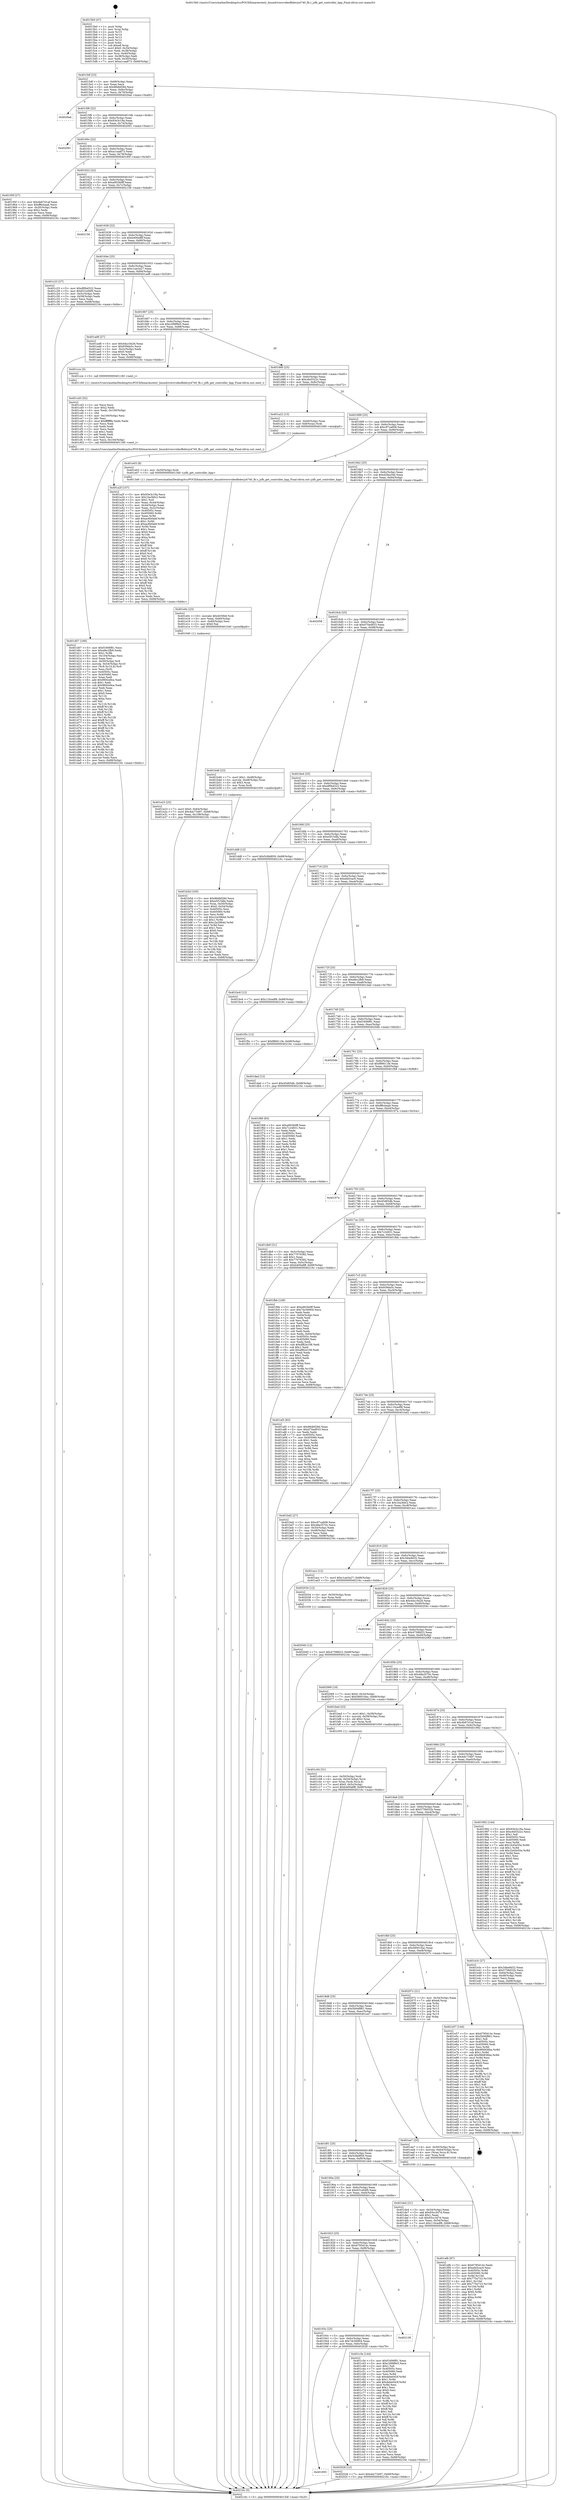 digraph "0x4015b0" {
  label = "0x4015b0 (/mnt/c/Users/mathe/Desktop/tcc/POCII/binaries/extr_linuxdriversvideofbdevjz4740_fb.c_jzfb_get_controller_bpp_Final-ollvm.out::main(0))"
  labelloc = "t"
  node[shape=record]

  Entry [label="",width=0.3,height=0.3,shape=circle,fillcolor=black,style=filled]
  "0x4015df" [label="{
     0x4015df [23]\l
     | [instrs]\l
     &nbsp;&nbsp;0x4015df \<+3\>: mov -0x68(%rbp),%eax\l
     &nbsp;&nbsp;0x4015e2 \<+2\>: mov %eax,%ecx\l
     &nbsp;&nbsp;0x4015e4 \<+6\>: sub $0x86dbf28d,%ecx\l
     &nbsp;&nbsp;0x4015ea \<+3\>: mov %eax,-0x6c(%rbp)\l
     &nbsp;&nbsp;0x4015ed \<+3\>: mov %ecx,-0x70(%rbp)\l
     &nbsp;&nbsp;0x4015f0 \<+6\>: je 00000000004020ad \<main+0xafd\>\l
  }"]
  "0x4020ad" [label="{
     0x4020ad\l
  }", style=dashed]
  "0x4015f6" [label="{
     0x4015f6 [22]\l
     | [instrs]\l
     &nbsp;&nbsp;0x4015f6 \<+5\>: jmp 00000000004015fb \<main+0x4b\>\l
     &nbsp;&nbsp;0x4015fb \<+3\>: mov -0x6c(%rbp),%eax\l
     &nbsp;&nbsp;0x4015fe \<+5\>: sub $0x93e3c19a,%eax\l
     &nbsp;&nbsp;0x401603 \<+3\>: mov %eax,-0x74(%rbp)\l
     &nbsp;&nbsp;0x401606 \<+6\>: je 0000000000402091 \<main+0xae1\>\l
  }"]
  Exit [label="",width=0.3,height=0.3,shape=circle,fillcolor=black,style=filled,peripheries=2]
  "0x402091" [label="{
     0x402091\l
  }", style=dashed]
  "0x40160c" [label="{
     0x40160c [22]\l
     | [instrs]\l
     &nbsp;&nbsp;0x40160c \<+5\>: jmp 0000000000401611 \<main+0x61\>\l
     &nbsp;&nbsp;0x401611 \<+3\>: mov -0x6c(%rbp),%eax\l
     &nbsp;&nbsp;0x401614 \<+5\>: sub $0xa1caa873,%eax\l
     &nbsp;&nbsp;0x401619 \<+3\>: mov %eax,-0x78(%rbp)\l
     &nbsp;&nbsp;0x40161c \<+6\>: je 000000000040195f \<main+0x3af\>\l
  }"]
  "0x402040" [label="{
     0x402040 [12]\l
     | [instrs]\l
     &nbsp;&nbsp;0x402040 \<+7\>: movl $0x4739fd23,-0x68(%rbp)\l
     &nbsp;&nbsp;0x402047 \<+5\>: jmp 000000000040216c \<main+0xbbc\>\l
  }"]
  "0x40195f" [label="{
     0x40195f [27]\l
     | [instrs]\l
     &nbsp;&nbsp;0x40195f \<+5\>: mov $0x4b87d1af,%eax\l
     &nbsp;&nbsp;0x401964 \<+5\>: mov $0xff6cbaab,%ecx\l
     &nbsp;&nbsp;0x401969 \<+3\>: mov -0x30(%rbp),%edx\l
     &nbsp;&nbsp;0x40196c \<+3\>: cmp $0x2,%edx\l
     &nbsp;&nbsp;0x40196f \<+3\>: cmovne %ecx,%eax\l
     &nbsp;&nbsp;0x401972 \<+3\>: mov %eax,-0x68(%rbp)\l
     &nbsp;&nbsp;0x401975 \<+5\>: jmp 000000000040216c \<main+0xbbc\>\l
  }"]
  "0x401622" [label="{
     0x401622 [22]\l
     | [instrs]\l
     &nbsp;&nbsp;0x401622 \<+5\>: jmp 0000000000401627 \<main+0x77\>\l
     &nbsp;&nbsp;0x401627 \<+3\>: mov -0x6c(%rbp),%eax\l
     &nbsp;&nbsp;0x40162a \<+5\>: sub $0xa903b0ff,%eax\l
     &nbsp;&nbsp;0x40162f \<+3\>: mov %eax,-0x7c(%rbp)\l
     &nbsp;&nbsp;0x401632 \<+6\>: je 0000000000402158 \<main+0xba8\>\l
  }"]
  "0x40216c" [label="{
     0x40216c [5]\l
     | [instrs]\l
     &nbsp;&nbsp;0x40216c \<+5\>: jmp 00000000004015df \<main+0x2f\>\l
  }"]
  "0x4015b0" [label="{
     0x4015b0 [47]\l
     | [instrs]\l
     &nbsp;&nbsp;0x4015b0 \<+1\>: push %rbp\l
     &nbsp;&nbsp;0x4015b1 \<+3\>: mov %rsp,%rbp\l
     &nbsp;&nbsp;0x4015b4 \<+2\>: push %r15\l
     &nbsp;&nbsp;0x4015b6 \<+2\>: push %r14\l
     &nbsp;&nbsp;0x4015b8 \<+2\>: push %r13\l
     &nbsp;&nbsp;0x4015ba \<+2\>: push %r12\l
     &nbsp;&nbsp;0x4015bc \<+1\>: push %rbx\l
     &nbsp;&nbsp;0x4015bd \<+7\>: sub $0xe8,%rsp\l
     &nbsp;&nbsp;0x4015c4 \<+7\>: movl $0x0,-0x34(%rbp)\l
     &nbsp;&nbsp;0x4015cb \<+3\>: mov %edi,-0x38(%rbp)\l
     &nbsp;&nbsp;0x4015ce \<+4\>: mov %rsi,-0x40(%rbp)\l
     &nbsp;&nbsp;0x4015d2 \<+3\>: mov -0x38(%rbp),%edi\l
     &nbsp;&nbsp;0x4015d5 \<+3\>: mov %edi,-0x30(%rbp)\l
     &nbsp;&nbsp;0x4015d8 \<+7\>: movl $0xa1caa873,-0x68(%rbp)\l
  }"]
  "0x401955" [label="{
     0x401955\l
  }", style=dashed]
  "0x402158" [label="{
     0x402158\l
  }", style=dashed]
  "0x401638" [label="{
     0x401638 [22]\l
     | [instrs]\l
     &nbsp;&nbsp;0x401638 \<+5\>: jmp 000000000040163d \<main+0x8d\>\l
     &nbsp;&nbsp;0x40163d \<+3\>: mov -0x6c(%rbp),%eax\l
     &nbsp;&nbsp;0x401640 \<+5\>: sub $0xb400a8ff,%eax\l
     &nbsp;&nbsp;0x401645 \<+3\>: mov %eax,-0x80(%rbp)\l
     &nbsp;&nbsp;0x401648 \<+6\>: je 0000000000401c23 \<main+0x673\>\l
  }"]
  "0x402028" [label="{
     0x402028 [12]\l
     | [instrs]\l
     &nbsp;&nbsp;0x402028 \<+7\>: movl $0x4dc73497,-0x68(%rbp)\l
     &nbsp;&nbsp;0x40202f \<+5\>: jmp 000000000040216c \<main+0xbbc\>\l
  }"]
  "0x401c23" [label="{
     0x401c23 [27]\l
     | [instrs]\l
     &nbsp;&nbsp;0x401c23 \<+5\>: mov $0xdf0bd322,%eax\l
     &nbsp;&nbsp;0x401c28 \<+5\>: mov $0x631e94f0,%ecx\l
     &nbsp;&nbsp;0x401c2d \<+3\>: mov -0x5c(%rbp),%edx\l
     &nbsp;&nbsp;0x401c30 \<+3\>: cmp -0x58(%rbp),%edx\l
     &nbsp;&nbsp;0x401c33 \<+3\>: cmovl %ecx,%eax\l
     &nbsp;&nbsp;0x401c36 \<+3\>: mov %eax,-0x68(%rbp)\l
     &nbsp;&nbsp;0x401c39 \<+5\>: jmp 000000000040216c \<main+0xbbc\>\l
  }"]
  "0x40164e" [label="{
     0x40164e [25]\l
     | [instrs]\l
     &nbsp;&nbsp;0x40164e \<+5\>: jmp 0000000000401653 \<main+0xa3\>\l
     &nbsp;&nbsp;0x401653 \<+3\>: mov -0x6c(%rbp),%eax\l
     &nbsp;&nbsp;0x401656 \<+5\>: sub $0xc1ae3a27,%eax\l
     &nbsp;&nbsp;0x40165b \<+6\>: mov %eax,-0x84(%rbp)\l
     &nbsp;&nbsp;0x401661 \<+6\>: je 0000000000401ad8 \<main+0x528\>\l
  }"]
  "0x40193c" [label="{
     0x40193c [25]\l
     | [instrs]\l
     &nbsp;&nbsp;0x40193c \<+5\>: jmp 0000000000401941 \<main+0x391\>\l
     &nbsp;&nbsp;0x401941 \<+3\>: mov -0x6c(%rbp),%eax\l
     &nbsp;&nbsp;0x401944 \<+5\>: sub $0x7dc56904,%eax\l
     &nbsp;&nbsp;0x401949 \<+6\>: mov %eax,-0xfc(%rbp)\l
     &nbsp;&nbsp;0x40194f \<+6\>: je 0000000000402028 \<main+0xa78\>\l
  }"]
  "0x401ad8" [label="{
     0x401ad8 [27]\l
     | [instrs]\l
     &nbsp;&nbsp;0x401ad8 \<+5\>: mov $0x44a10e26,%eax\l
     &nbsp;&nbsp;0x401add \<+5\>: mov $0x939da5c,%ecx\l
     &nbsp;&nbsp;0x401ae2 \<+3\>: mov -0x2c(%rbp),%edx\l
     &nbsp;&nbsp;0x401ae5 \<+3\>: cmp $0x0,%edx\l
     &nbsp;&nbsp;0x401ae8 \<+3\>: cmove %ecx,%eax\l
     &nbsp;&nbsp;0x401aeb \<+3\>: mov %eax,-0x68(%rbp)\l
     &nbsp;&nbsp;0x401aee \<+5\>: jmp 000000000040216c \<main+0xbbc\>\l
  }"]
  "0x401667" [label="{
     0x401667 [25]\l
     | [instrs]\l
     &nbsp;&nbsp;0x401667 \<+5\>: jmp 000000000040166c \<main+0xbc\>\l
     &nbsp;&nbsp;0x40166c \<+3\>: mov -0x6c(%rbp),%eax\l
     &nbsp;&nbsp;0x40166f \<+5\>: sub $0xc289f9e5,%eax\l
     &nbsp;&nbsp;0x401674 \<+6\>: mov %eax,-0x88(%rbp)\l
     &nbsp;&nbsp;0x40167a \<+6\>: je 0000000000401cce \<main+0x71e\>\l
  }"]
  "0x402138" [label="{
     0x402138\l
  }", style=dashed]
  "0x401cce" [label="{
     0x401cce [5]\l
     | [instrs]\l
     &nbsp;&nbsp;0x401cce \<+5\>: call 0000000000401160 \<next_i\>\l
     | [calls]\l
     &nbsp;&nbsp;0x401160 \{1\} (/mnt/c/Users/mathe/Desktop/tcc/POCII/binaries/extr_linuxdriversvideofbdevjz4740_fb.c_jzfb_get_controller_bpp_Final-ollvm.out::next_i)\l
  }"]
  "0x401680" [label="{
     0x401680 [25]\l
     | [instrs]\l
     &nbsp;&nbsp;0x401680 \<+5\>: jmp 0000000000401685 \<main+0xd5\>\l
     &nbsp;&nbsp;0x401685 \<+3\>: mov -0x6c(%rbp),%eax\l
     &nbsp;&nbsp;0x401688 \<+5\>: sub $0xc6e5522c,%eax\l
     &nbsp;&nbsp;0x40168d \<+6\>: mov %eax,-0x8c(%rbp)\l
     &nbsp;&nbsp;0x401693 \<+6\>: je 0000000000401a22 \<main+0x472\>\l
  }"]
  "0x401efb" [label="{
     0x401efb [97]\l
     | [instrs]\l
     &nbsp;&nbsp;0x401efb \<+5\>: mov $0x6795d14c,%edx\l
     &nbsp;&nbsp;0x401f00 \<+5\>: mov $0xefd3cac0,%esi\l
     &nbsp;&nbsp;0x401f05 \<+8\>: mov 0x40505c,%r8d\l
     &nbsp;&nbsp;0x401f0d \<+8\>: mov 0x405060,%r9d\l
     &nbsp;&nbsp;0x401f15 \<+3\>: mov %r8d,%r10d\l
     &nbsp;&nbsp;0x401f18 \<+7\>: sub $0x775a723,%r10d\l
     &nbsp;&nbsp;0x401f1f \<+4\>: sub $0x1,%r10d\l
     &nbsp;&nbsp;0x401f23 \<+7\>: add $0x775a723,%r10d\l
     &nbsp;&nbsp;0x401f2a \<+4\>: imul %r10d,%r8d\l
     &nbsp;&nbsp;0x401f2e \<+4\>: and $0x1,%r8d\l
     &nbsp;&nbsp;0x401f32 \<+4\>: cmp $0x0,%r8d\l
     &nbsp;&nbsp;0x401f36 \<+4\>: sete %r11b\l
     &nbsp;&nbsp;0x401f3a \<+4\>: cmp $0xa,%r9d\l
     &nbsp;&nbsp;0x401f3e \<+3\>: setl %bl\l
     &nbsp;&nbsp;0x401f41 \<+3\>: mov %r11b,%r14b\l
     &nbsp;&nbsp;0x401f44 \<+3\>: and %bl,%r14b\l
     &nbsp;&nbsp;0x401f47 \<+3\>: xor %bl,%r11b\l
     &nbsp;&nbsp;0x401f4a \<+3\>: or %r11b,%r14b\l
     &nbsp;&nbsp;0x401f4d \<+4\>: test $0x1,%r14b\l
     &nbsp;&nbsp;0x401f51 \<+3\>: cmovne %esi,%edx\l
     &nbsp;&nbsp;0x401f54 \<+3\>: mov %edx,-0x68(%rbp)\l
     &nbsp;&nbsp;0x401f57 \<+5\>: jmp 000000000040216c \<main+0xbbc\>\l
  }"]
  "0x401a22" [label="{
     0x401a22 [13]\l
     | [instrs]\l
     &nbsp;&nbsp;0x401a22 \<+4\>: mov -0x40(%rbp),%rax\l
     &nbsp;&nbsp;0x401a26 \<+4\>: mov 0x8(%rax),%rdi\l
     &nbsp;&nbsp;0x401a2a \<+5\>: call 0000000000401060 \<atoi@plt\>\l
     | [calls]\l
     &nbsp;&nbsp;0x401060 \{1\} (unknown)\l
  }"]
  "0x401699" [label="{
     0x401699 [25]\l
     | [instrs]\l
     &nbsp;&nbsp;0x401699 \<+5\>: jmp 000000000040169e \<main+0xee\>\l
     &nbsp;&nbsp;0x40169e \<+3\>: mov -0x6c(%rbp),%eax\l
     &nbsp;&nbsp;0x4016a1 \<+5\>: sub $0xc97ca608,%eax\l
     &nbsp;&nbsp;0x4016a6 \<+6\>: mov %eax,-0x90(%rbp)\l
     &nbsp;&nbsp;0x4016ac \<+6\>: je 0000000000401e03 \<main+0x853\>\l
  }"]
  "0x401e23" [label="{
     0x401e23 [25]\l
     | [instrs]\l
     &nbsp;&nbsp;0x401e23 \<+7\>: movl $0x0,-0x64(%rbp)\l
     &nbsp;&nbsp;0x401e2a \<+7\>: movl $0x4dc73497,-0x68(%rbp)\l
     &nbsp;&nbsp;0x401e31 \<+6\>: mov %eax,-0x108(%rbp)\l
     &nbsp;&nbsp;0x401e37 \<+5\>: jmp 000000000040216c \<main+0xbbc\>\l
  }"]
  "0x401e03" [label="{
     0x401e03 [9]\l
     | [instrs]\l
     &nbsp;&nbsp;0x401e03 \<+4\>: mov -0x50(%rbp),%rdi\l
     &nbsp;&nbsp;0x401e07 \<+5\>: call 00000000004013d0 \<jzfb_get_controller_bpp\>\l
     | [calls]\l
     &nbsp;&nbsp;0x4013d0 \{1\} (/mnt/c/Users/mathe/Desktop/tcc/POCII/binaries/extr_linuxdriversvideofbdevjz4740_fb.c_jzfb_get_controller_bpp_Final-ollvm.out::jzfb_get_controller_bpp)\l
  }"]
  "0x4016b2" [label="{
     0x4016b2 [25]\l
     | [instrs]\l
     &nbsp;&nbsp;0x4016b2 \<+5\>: jmp 00000000004016b7 \<main+0x107\>\l
     &nbsp;&nbsp;0x4016b7 \<+3\>: mov -0x6c(%rbp),%eax\l
     &nbsp;&nbsp;0x4016ba \<+5\>: sub $0xd2fea34d,%eax\l
     &nbsp;&nbsp;0x4016bf \<+6\>: mov %eax,-0x94(%rbp)\l
     &nbsp;&nbsp;0x4016c5 \<+6\>: je 0000000000402058 \<main+0xaa8\>\l
  }"]
  "0x401e0c" [label="{
     0x401e0c [23]\l
     | [instrs]\l
     &nbsp;&nbsp;0x401e0c \<+10\>: movabs $0x4030b6,%rdi\l
     &nbsp;&nbsp;0x401e16 \<+3\>: mov %eax,-0x60(%rbp)\l
     &nbsp;&nbsp;0x401e19 \<+3\>: mov -0x60(%rbp),%esi\l
     &nbsp;&nbsp;0x401e1c \<+2\>: mov $0x0,%al\l
     &nbsp;&nbsp;0x401e1e \<+5\>: call 0000000000401040 \<printf@plt\>\l
     | [calls]\l
     &nbsp;&nbsp;0x401040 \{1\} (unknown)\l
  }"]
  "0x402058" [label="{
     0x402058\l
  }", style=dashed]
  "0x4016cb" [label="{
     0x4016cb [25]\l
     | [instrs]\l
     &nbsp;&nbsp;0x4016cb \<+5\>: jmp 00000000004016d0 \<main+0x120\>\l
     &nbsp;&nbsp;0x4016d0 \<+3\>: mov -0x6c(%rbp),%eax\l
     &nbsp;&nbsp;0x4016d3 \<+5\>: sub $0xd70ad933,%eax\l
     &nbsp;&nbsp;0x4016d8 \<+6\>: mov %eax,-0x98(%rbp)\l
     &nbsp;&nbsp;0x4016de \<+6\>: je 0000000000401b46 \<main+0x596\>\l
  }"]
  "0x401d07" [label="{
     0x401d07 [166]\l
     | [instrs]\l
     &nbsp;&nbsp;0x401d07 \<+5\>: mov $0xf1606f81,%ecx\l
     &nbsp;&nbsp;0x401d0c \<+5\>: mov $0xefec2fb9,%edx\l
     &nbsp;&nbsp;0x401d11 \<+3\>: mov $0x1,%r8b\l
     &nbsp;&nbsp;0x401d14 \<+6\>: mov -0x104(%rbp),%esi\l
     &nbsp;&nbsp;0x401d1a \<+3\>: imul %eax,%esi\l
     &nbsp;&nbsp;0x401d1d \<+4\>: mov -0x50(%rbp),%r9\l
     &nbsp;&nbsp;0x401d21 \<+4\>: movslq -0x54(%rbp),%r10\l
     &nbsp;&nbsp;0x401d25 \<+4\>: mov (%r9,%r10,8),%r9\l
     &nbsp;&nbsp;0x401d29 \<+3\>: mov %esi,(%r9)\l
     &nbsp;&nbsp;0x401d2c \<+7\>: mov 0x40505c,%eax\l
     &nbsp;&nbsp;0x401d33 \<+7\>: mov 0x405060,%esi\l
     &nbsp;&nbsp;0x401d3a \<+2\>: mov %eax,%edi\l
     &nbsp;&nbsp;0x401d3c \<+6\>: add $0x9692e9ce,%edi\l
     &nbsp;&nbsp;0x401d42 \<+3\>: sub $0x1,%edi\l
     &nbsp;&nbsp;0x401d45 \<+6\>: sub $0x9692e9ce,%edi\l
     &nbsp;&nbsp;0x401d4b \<+3\>: imul %edi,%eax\l
     &nbsp;&nbsp;0x401d4e \<+3\>: and $0x1,%eax\l
     &nbsp;&nbsp;0x401d51 \<+3\>: cmp $0x0,%eax\l
     &nbsp;&nbsp;0x401d54 \<+4\>: sete %r11b\l
     &nbsp;&nbsp;0x401d58 \<+3\>: cmp $0xa,%esi\l
     &nbsp;&nbsp;0x401d5b \<+3\>: setl %bl\l
     &nbsp;&nbsp;0x401d5e \<+3\>: mov %r11b,%r14b\l
     &nbsp;&nbsp;0x401d61 \<+4\>: xor $0xff,%r14b\l
     &nbsp;&nbsp;0x401d65 \<+3\>: mov %bl,%r15b\l
     &nbsp;&nbsp;0x401d68 \<+4\>: xor $0xff,%r15b\l
     &nbsp;&nbsp;0x401d6c \<+4\>: xor $0x1,%r8b\l
     &nbsp;&nbsp;0x401d70 \<+3\>: mov %r14b,%r12b\l
     &nbsp;&nbsp;0x401d73 \<+4\>: and $0xff,%r12b\l
     &nbsp;&nbsp;0x401d77 \<+3\>: and %r8b,%r11b\l
     &nbsp;&nbsp;0x401d7a \<+3\>: mov %r15b,%r13b\l
     &nbsp;&nbsp;0x401d7d \<+4\>: and $0xff,%r13b\l
     &nbsp;&nbsp;0x401d81 \<+3\>: and %r8b,%bl\l
     &nbsp;&nbsp;0x401d84 \<+3\>: or %r11b,%r12b\l
     &nbsp;&nbsp;0x401d87 \<+3\>: or %bl,%r13b\l
     &nbsp;&nbsp;0x401d8a \<+3\>: xor %r13b,%r12b\l
     &nbsp;&nbsp;0x401d8d \<+3\>: or %r15b,%r14b\l
     &nbsp;&nbsp;0x401d90 \<+4\>: xor $0xff,%r14b\l
     &nbsp;&nbsp;0x401d94 \<+4\>: or $0x1,%r8b\l
     &nbsp;&nbsp;0x401d98 \<+3\>: and %r8b,%r14b\l
     &nbsp;&nbsp;0x401d9b \<+3\>: or %r14b,%r12b\l
     &nbsp;&nbsp;0x401d9e \<+4\>: test $0x1,%r12b\l
     &nbsp;&nbsp;0x401da2 \<+3\>: cmovne %edx,%ecx\l
     &nbsp;&nbsp;0x401da5 \<+3\>: mov %ecx,-0x68(%rbp)\l
     &nbsp;&nbsp;0x401da8 \<+5\>: jmp 000000000040216c \<main+0xbbc\>\l
  }"]
  "0x401b46" [label="{
     0x401b46 [23]\l
     | [instrs]\l
     &nbsp;&nbsp;0x401b46 \<+7\>: movl $0x1,-0x48(%rbp)\l
     &nbsp;&nbsp;0x401b4d \<+4\>: movslq -0x48(%rbp),%rax\l
     &nbsp;&nbsp;0x401b51 \<+4\>: shl $0x3,%rax\l
     &nbsp;&nbsp;0x401b55 \<+3\>: mov %rax,%rdi\l
     &nbsp;&nbsp;0x401b58 \<+5\>: call 0000000000401050 \<malloc@plt\>\l
     | [calls]\l
     &nbsp;&nbsp;0x401050 \{1\} (unknown)\l
  }"]
  "0x4016e4" [label="{
     0x4016e4 [25]\l
     | [instrs]\l
     &nbsp;&nbsp;0x4016e4 \<+5\>: jmp 00000000004016e9 \<main+0x139\>\l
     &nbsp;&nbsp;0x4016e9 \<+3\>: mov -0x6c(%rbp),%eax\l
     &nbsp;&nbsp;0x4016ec \<+5\>: sub $0xdf0bd322,%eax\l
     &nbsp;&nbsp;0x4016f1 \<+6\>: mov %eax,-0x9c(%rbp)\l
     &nbsp;&nbsp;0x4016f7 \<+6\>: je 0000000000401dd8 \<main+0x828\>\l
  }"]
  "0x401cd3" [label="{
     0x401cd3 [52]\l
     | [instrs]\l
     &nbsp;&nbsp;0x401cd3 \<+2\>: xor %ecx,%ecx\l
     &nbsp;&nbsp;0x401cd5 \<+5\>: mov $0x2,%edx\l
     &nbsp;&nbsp;0x401cda \<+6\>: mov %edx,-0x100(%rbp)\l
     &nbsp;&nbsp;0x401ce0 \<+1\>: cltd\l
     &nbsp;&nbsp;0x401ce1 \<+6\>: mov -0x100(%rbp),%esi\l
     &nbsp;&nbsp;0x401ce7 \<+2\>: idiv %esi\l
     &nbsp;&nbsp;0x401ce9 \<+6\>: imul $0xfffffffe,%edx,%edx\l
     &nbsp;&nbsp;0x401cef \<+2\>: mov %ecx,%edi\l
     &nbsp;&nbsp;0x401cf1 \<+2\>: sub %edx,%edi\l
     &nbsp;&nbsp;0x401cf3 \<+2\>: mov %ecx,%edx\l
     &nbsp;&nbsp;0x401cf5 \<+3\>: sub $0x1,%edx\l
     &nbsp;&nbsp;0x401cf8 \<+2\>: add %edx,%edi\l
     &nbsp;&nbsp;0x401cfa \<+2\>: sub %edi,%ecx\l
     &nbsp;&nbsp;0x401cfc \<+6\>: mov %ecx,-0x104(%rbp)\l
     &nbsp;&nbsp;0x401d02 \<+5\>: call 0000000000401160 \<next_i\>\l
     | [calls]\l
     &nbsp;&nbsp;0x401160 \{1\} (/mnt/c/Users/mathe/Desktop/tcc/POCII/binaries/extr_linuxdriversvideofbdevjz4740_fb.c_jzfb_get_controller_bpp_Final-ollvm.out::next_i)\l
  }"]
  "0x401dd8" [label="{
     0x401dd8 [12]\l
     | [instrs]\l
     &nbsp;&nbsp;0x401dd8 \<+7\>: movl $0x5cfdd859,-0x68(%rbp)\l
     &nbsp;&nbsp;0x401ddf \<+5\>: jmp 000000000040216c \<main+0xbbc\>\l
  }"]
  "0x4016fd" [label="{
     0x4016fd [25]\l
     | [instrs]\l
     &nbsp;&nbsp;0x4016fd \<+5\>: jmp 0000000000401702 \<main+0x152\>\l
     &nbsp;&nbsp;0x401702 \<+3\>: mov -0x6c(%rbp),%eax\l
     &nbsp;&nbsp;0x401705 \<+5\>: sub $0xe5f15dfa,%eax\l
     &nbsp;&nbsp;0x40170a \<+6\>: mov %eax,-0xa0(%rbp)\l
     &nbsp;&nbsp;0x401710 \<+6\>: je 0000000000401bc6 \<main+0x616\>\l
  }"]
  "0x401923" [label="{
     0x401923 [25]\l
     | [instrs]\l
     &nbsp;&nbsp;0x401923 \<+5\>: jmp 0000000000401928 \<main+0x378\>\l
     &nbsp;&nbsp;0x401928 \<+3\>: mov -0x6c(%rbp),%eax\l
     &nbsp;&nbsp;0x40192b \<+5\>: sub $0x6795d14c,%eax\l
     &nbsp;&nbsp;0x401930 \<+6\>: mov %eax,-0xf8(%rbp)\l
     &nbsp;&nbsp;0x401936 \<+6\>: je 0000000000402138 \<main+0xb88\>\l
  }"]
  "0x401bc6" [label="{
     0x401bc6 [12]\l
     | [instrs]\l
     &nbsp;&nbsp;0x401bc6 \<+7\>: movl $0x110cedf8,-0x68(%rbp)\l
     &nbsp;&nbsp;0x401bcd \<+5\>: jmp 000000000040216c \<main+0xbbc\>\l
  }"]
  "0x401716" [label="{
     0x401716 [25]\l
     | [instrs]\l
     &nbsp;&nbsp;0x401716 \<+5\>: jmp 000000000040171b \<main+0x16b\>\l
     &nbsp;&nbsp;0x40171b \<+3\>: mov -0x6c(%rbp),%eax\l
     &nbsp;&nbsp;0x40171e \<+5\>: sub $0xefd3cac0,%eax\l
     &nbsp;&nbsp;0x401723 \<+6\>: mov %eax,-0xa4(%rbp)\l
     &nbsp;&nbsp;0x401729 \<+6\>: je 0000000000401f5c \<main+0x9ac\>\l
  }"]
  "0x401c3e" [label="{
     0x401c3e [144]\l
     | [instrs]\l
     &nbsp;&nbsp;0x401c3e \<+5\>: mov $0xf1606f81,%eax\l
     &nbsp;&nbsp;0x401c43 \<+5\>: mov $0xc289f9e5,%ecx\l
     &nbsp;&nbsp;0x401c48 \<+2\>: mov $0x1,%dl\l
     &nbsp;&nbsp;0x401c4a \<+7\>: mov 0x40505c,%esi\l
     &nbsp;&nbsp;0x401c51 \<+7\>: mov 0x405060,%edi\l
     &nbsp;&nbsp;0x401c58 \<+3\>: mov %esi,%r8d\l
     &nbsp;&nbsp;0x401c5b \<+7\>: sub $0xdebe043f,%r8d\l
     &nbsp;&nbsp;0x401c62 \<+4\>: sub $0x1,%r8d\l
     &nbsp;&nbsp;0x401c66 \<+7\>: add $0xdebe043f,%r8d\l
     &nbsp;&nbsp;0x401c6d \<+4\>: imul %r8d,%esi\l
     &nbsp;&nbsp;0x401c71 \<+3\>: and $0x1,%esi\l
     &nbsp;&nbsp;0x401c74 \<+3\>: cmp $0x0,%esi\l
     &nbsp;&nbsp;0x401c77 \<+4\>: sete %r9b\l
     &nbsp;&nbsp;0x401c7b \<+3\>: cmp $0xa,%edi\l
     &nbsp;&nbsp;0x401c7e \<+4\>: setl %r10b\l
     &nbsp;&nbsp;0x401c82 \<+3\>: mov %r9b,%r11b\l
     &nbsp;&nbsp;0x401c85 \<+4\>: xor $0xff,%r11b\l
     &nbsp;&nbsp;0x401c89 \<+3\>: mov %r10b,%bl\l
     &nbsp;&nbsp;0x401c8c \<+3\>: xor $0xff,%bl\l
     &nbsp;&nbsp;0x401c8f \<+3\>: xor $0x1,%dl\l
     &nbsp;&nbsp;0x401c92 \<+3\>: mov %r11b,%r14b\l
     &nbsp;&nbsp;0x401c95 \<+4\>: and $0xff,%r14b\l
     &nbsp;&nbsp;0x401c99 \<+3\>: and %dl,%r9b\l
     &nbsp;&nbsp;0x401c9c \<+3\>: mov %bl,%r15b\l
     &nbsp;&nbsp;0x401c9f \<+4\>: and $0xff,%r15b\l
     &nbsp;&nbsp;0x401ca3 \<+3\>: and %dl,%r10b\l
     &nbsp;&nbsp;0x401ca6 \<+3\>: or %r9b,%r14b\l
     &nbsp;&nbsp;0x401ca9 \<+3\>: or %r10b,%r15b\l
     &nbsp;&nbsp;0x401cac \<+3\>: xor %r15b,%r14b\l
     &nbsp;&nbsp;0x401caf \<+3\>: or %bl,%r11b\l
     &nbsp;&nbsp;0x401cb2 \<+4\>: xor $0xff,%r11b\l
     &nbsp;&nbsp;0x401cb6 \<+3\>: or $0x1,%dl\l
     &nbsp;&nbsp;0x401cb9 \<+3\>: and %dl,%r11b\l
     &nbsp;&nbsp;0x401cbc \<+3\>: or %r11b,%r14b\l
     &nbsp;&nbsp;0x401cbf \<+4\>: test $0x1,%r14b\l
     &nbsp;&nbsp;0x401cc3 \<+3\>: cmovne %ecx,%eax\l
     &nbsp;&nbsp;0x401cc6 \<+3\>: mov %eax,-0x68(%rbp)\l
     &nbsp;&nbsp;0x401cc9 \<+5\>: jmp 000000000040216c \<main+0xbbc\>\l
  }"]
  "0x401f5c" [label="{
     0x401f5c [12]\l
     | [instrs]\l
     &nbsp;&nbsp;0x401f5c \<+7\>: movl $0xf86611fe,-0x68(%rbp)\l
     &nbsp;&nbsp;0x401f63 \<+5\>: jmp 000000000040216c \<main+0xbbc\>\l
  }"]
  "0x40172f" [label="{
     0x40172f [25]\l
     | [instrs]\l
     &nbsp;&nbsp;0x40172f \<+5\>: jmp 0000000000401734 \<main+0x184\>\l
     &nbsp;&nbsp;0x401734 \<+3\>: mov -0x6c(%rbp),%eax\l
     &nbsp;&nbsp;0x401737 \<+5\>: sub $0xefec2fb9,%eax\l
     &nbsp;&nbsp;0x40173c \<+6\>: mov %eax,-0xa8(%rbp)\l
     &nbsp;&nbsp;0x401742 \<+6\>: je 0000000000401dad \<main+0x7fd\>\l
  }"]
  "0x40190a" [label="{
     0x40190a [25]\l
     | [instrs]\l
     &nbsp;&nbsp;0x40190a \<+5\>: jmp 000000000040190f \<main+0x35f\>\l
     &nbsp;&nbsp;0x40190f \<+3\>: mov -0x6c(%rbp),%eax\l
     &nbsp;&nbsp;0x401912 \<+5\>: sub $0x631e94f0,%eax\l
     &nbsp;&nbsp;0x401917 \<+6\>: mov %eax,-0xf4(%rbp)\l
     &nbsp;&nbsp;0x40191d \<+6\>: je 0000000000401c3e \<main+0x68e\>\l
  }"]
  "0x401dad" [label="{
     0x401dad [12]\l
     | [instrs]\l
     &nbsp;&nbsp;0x401dad \<+7\>: movl $0x45d65db,-0x68(%rbp)\l
     &nbsp;&nbsp;0x401db4 \<+5\>: jmp 000000000040216c \<main+0xbbc\>\l
  }"]
  "0x401748" [label="{
     0x401748 [25]\l
     | [instrs]\l
     &nbsp;&nbsp;0x401748 \<+5\>: jmp 000000000040174d \<main+0x19d\>\l
     &nbsp;&nbsp;0x40174d \<+3\>: mov -0x6c(%rbp),%eax\l
     &nbsp;&nbsp;0x401750 \<+5\>: sub $0xf1606f81,%eax\l
     &nbsp;&nbsp;0x401755 \<+6\>: mov %eax,-0xac(%rbp)\l
     &nbsp;&nbsp;0x40175b \<+6\>: je 00000000004020db \<main+0xb2b\>\l
  }"]
  "0x401de4" [label="{
     0x401de4 [31]\l
     | [instrs]\l
     &nbsp;&nbsp;0x401de4 \<+3\>: mov -0x54(%rbp),%eax\l
     &nbsp;&nbsp;0x401de7 \<+5\>: add $0x93cc3d7d,%eax\l
     &nbsp;&nbsp;0x401dec \<+3\>: add $0x1,%eax\l
     &nbsp;&nbsp;0x401def \<+5\>: sub $0x93cc3d7d,%eax\l
     &nbsp;&nbsp;0x401df4 \<+3\>: mov %eax,-0x54(%rbp)\l
     &nbsp;&nbsp;0x401df7 \<+7\>: movl $0x110cedf8,-0x68(%rbp)\l
     &nbsp;&nbsp;0x401dfe \<+5\>: jmp 000000000040216c \<main+0xbbc\>\l
  }"]
  "0x4020db" [label="{
     0x4020db\l
  }", style=dashed]
  "0x401761" [label="{
     0x401761 [25]\l
     | [instrs]\l
     &nbsp;&nbsp;0x401761 \<+5\>: jmp 0000000000401766 \<main+0x1b6\>\l
     &nbsp;&nbsp;0x401766 \<+3\>: mov -0x6c(%rbp),%eax\l
     &nbsp;&nbsp;0x401769 \<+5\>: sub $0xf86611fe,%eax\l
     &nbsp;&nbsp;0x40176e \<+6\>: mov %eax,-0xb0(%rbp)\l
     &nbsp;&nbsp;0x401774 \<+6\>: je 0000000000401f68 \<main+0x9b8\>\l
  }"]
  "0x4018f1" [label="{
     0x4018f1 [25]\l
     | [instrs]\l
     &nbsp;&nbsp;0x4018f1 \<+5\>: jmp 00000000004018f6 \<main+0x346\>\l
     &nbsp;&nbsp;0x4018f6 \<+3\>: mov -0x6c(%rbp),%eax\l
     &nbsp;&nbsp;0x4018f9 \<+5\>: sub $0x5cfdd859,%eax\l
     &nbsp;&nbsp;0x4018fe \<+6\>: mov %eax,-0xf0(%rbp)\l
     &nbsp;&nbsp;0x401904 \<+6\>: je 0000000000401de4 \<main+0x834\>\l
  }"]
  "0x401f68" [label="{
     0x401f68 [83]\l
     | [instrs]\l
     &nbsp;&nbsp;0x401f68 \<+5\>: mov $0xa903b0ff,%eax\l
     &nbsp;&nbsp;0x401f6d \<+5\>: mov $0x7c24931,%ecx\l
     &nbsp;&nbsp;0x401f72 \<+2\>: xor %edx,%edx\l
     &nbsp;&nbsp;0x401f74 \<+7\>: mov 0x40505c,%esi\l
     &nbsp;&nbsp;0x401f7b \<+7\>: mov 0x405060,%edi\l
     &nbsp;&nbsp;0x401f82 \<+3\>: sub $0x1,%edx\l
     &nbsp;&nbsp;0x401f85 \<+3\>: mov %esi,%r8d\l
     &nbsp;&nbsp;0x401f88 \<+3\>: add %edx,%r8d\l
     &nbsp;&nbsp;0x401f8b \<+4\>: imul %r8d,%esi\l
     &nbsp;&nbsp;0x401f8f \<+3\>: and $0x1,%esi\l
     &nbsp;&nbsp;0x401f92 \<+3\>: cmp $0x0,%esi\l
     &nbsp;&nbsp;0x401f95 \<+4\>: sete %r9b\l
     &nbsp;&nbsp;0x401f99 \<+3\>: cmp $0xa,%edi\l
     &nbsp;&nbsp;0x401f9c \<+4\>: setl %r10b\l
     &nbsp;&nbsp;0x401fa0 \<+3\>: mov %r9b,%r11b\l
     &nbsp;&nbsp;0x401fa3 \<+3\>: and %r10b,%r11b\l
     &nbsp;&nbsp;0x401fa6 \<+3\>: xor %r10b,%r9b\l
     &nbsp;&nbsp;0x401fa9 \<+3\>: or %r9b,%r11b\l
     &nbsp;&nbsp;0x401fac \<+4\>: test $0x1,%r11b\l
     &nbsp;&nbsp;0x401fb0 \<+3\>: cmovne %ecx,%eax\l
     &nbsp;&nbsp;0x401fb3 \<+3\>: mov %eax,-0x68(%rbp)\l
     &nbsp;&nbsp;0x401fb6 \<+5\>: jmp 000000000040216c \<main+0xbbc\>\l
  }"]
  "0x40177a" [label="{
     0x40177a [25]\l
     | [instrs]\l
     &nbsp;&nbsp;0x40177a \<+5\>: jmp 000000000040177f \<main+0x1cf\>\l
     &nbsp;&nbsp;0x40177f \<+3\>: mov -0x6c(%rbp),%eax\l
     &nbsp;&nbsp;0x401782 \<+5\>: sub $0xff6cbaab,%eax\l
     &nbsp;&nbsp;0x401787 \<+6\>: mov %eax,-0xb4(%rbp)\l
     &nbsp;&nbsp;0x40178d \<+6\>: je 000000000040197a \<main+0x3ca\>\l
  }"]
  "0x401ee7" [label="{
     0x401ee7 [20]\l
     | [instrs]\l
     &nbsp;&nbsp;0x401ee7 \<+4\>: mov -0x50(%rbp),%rax\l
     &nbsp;&nbsp;0x401eeb \<+4\>: movslq -0x64(%rbp),%rcx\l
     &nbsp;&nbsp;0x401eef \<+4\>: mov (%rax,%rcx,8),%rax\l
     &nbsp;&nbsp;0x401ef3 \<+3\>: mov %rax,%rdi\l
     &nbsp;&nbsp;0x401ef6 \<+5\>: call 0000000000401030 \<free@plt\>\l
     | [calls]\l
     &nbsp;&nbsp;0x401030 \{1\} (unknown)\l
  }"]
  "0x40197a" [label="{
     0x40197a\l
  }", style=dashed]
  "0x401793" [label="{
     0x401793 [25]\l
     | [instrs]\l
     &nbsp;&nbsp;0x401793 \<+5\>: jmp 0000000000401798 \<main+0x1e8\>\l
     &nbsp;&nbsp;0x401798 \<+3\>: mov -0x6c(%rbp),%eax\l
     &nbsp;&nbsp;0x40179b \<+5\>: sub $0x45d65db,%eax\l
     &nbsp;&nbsp;0x4017a0 \<+6\>: mov %eax,-0xb8(%rbp)\l
     &nbsp;&nbsp;0x4017a6 \<+6\>: je 0000000000401db9 \<main+0x809\>\l
  }"]
  "0x4018d8" [label="{
     0x4018d8 [25]\l
     | [instrs]\l
     &nbsp;&nbsp;0x4018d8 \<+5\>: jmp 00000000004018dd \<main+0x32d\>\l
     &nbsp;&nbsp;0x4018dd \<+3\>: mov -0x6c(%rbp),%eax\l
     &nbsp;&nbsp;0x4018e0 \<+5\>: sub $0x5b94f861,%eax\l
     &nbsp;&nbsp;0x4018e5 \<+6\>: mov %eax,-0xec(%rbp)\l
     &nbsp;&nbsp;0x4018eb \<+6\>: je 0000000000401ee7 \<main+0x937\>\l
  }"]
  "0x401db9" [label="{
     0x401db9 [31]\l
     | [instrs]\l
     &nbsp;&nbsp;0x401db9 \<+3\>: mov -0x5c(%rbp),%eax\l
     &nbsp;&nbsp;0x401dbc \<+5\>: sub $0x77076382,%eax\l
     &nbsp;&nbsp;0x401dc1 \<+3\>: add $0x1,%eax\l
     &nbsp;&nbsp;0x401dc4 \<+5\>: add $0x77076382,%eax\l
     &nbsp;&nbsp;0x401dc9 \<+3\>: mov %eax,-0x5c(%rbp)\l
     &nbsp;&nbsp;0x401dcc \<+7\>: movl $0xb400a8ff,-0x68(%rbp)\l
     &nbsp;&nbsp;0x401dd3 \<+5\>: jmp 000000000040216c \<main+0xbbc\>\l
  }"]
  "0x4017ac" [label="{
     0x4017ac [25]\l
     | [instrs]\l
     &nbsp;&nbsp;0x4017ac \<+5\>: jmp 00000000004017b1 \<main+0x201\>\l
     &nbsp;&nbsp;0x4017b1 \<+3\>: mov -0x6c(%rbp),%eax\l
     &nbsp;&nbsp;0x4017b4 \<+5\>: sub $0x7c24931,%eax\l
     &nbsp;&nbsp;0x4017b9 \<+6\>: mov %eax,-0xbc(%rbp)\l
     &nbsp;&nbsp;0x4017bf \<+6\>: je 0000000000401fbb \<main+0xa0b\>\l
  }"]
  "0x40207c" [label="{
     0x40207c [21]\l
     | [instrs]\l
     &nbsp;&nbsp;0x40207c \<+3\>: mov -0x34(%rbp),%eax\l
     &nbsp;&nbsp;0x40207f \<+7\>: add $0xe8,%rsp\l
     &nbsp;&nbsp;0x402086 \<+1\>: pop %rbx\l
     &nbsp;&nbsp;0x402087 \<+2\>: pop %r12\l
     &nbsp;&nbsp;0x402089 \<+2\>: pop %r13\l
     &nbsp;&nbsp;0x40208b \<+2\>: pop %r14\l
     &nbsp;&nbsp;0x40208d \<+2\>: pop %r15\l
     &nbsp;&nbsp;0x40208f \<+1\>: pop %rbp\l
     &nbsp;&nbsp;0x402090 \<+1\>: ret\l
  }"]
  "0x401fbb" [label="{
     0x401fbb [109]\l
     | [instrs]\l
     &nbsp;&nbsp;0x401fbb \<+5\>: mov $0xa903b0ff,%eax\l
     &nbsp;&nbsp;0x401fc0 \<+5\>: mov $0x7dc56904,%ecx\l
     &nbsp;&nbsp;0x401fc5 \<+2\>: xor %edx,%edx\l
     &nbsp;&nbsp;0x401fc7 \<+3\>: mov -0x64(%rbp),%esi\l
     &nbsp;&nbsp;0x401fca \<+2\>: mov %edx,%edi\l
     &nbsp;&nbsp;0x401fcc \<+2\>: sub %esi,%edi\l
     &nbsp;&nbsp;0x401fce \<+2\>: mov %edx,%esi\l
     &nbsp;&nbsp;0x401fd0 \<+3\>: sub $0x1,%esi\l
     &nbsp;&nbsp;0x401fd3 \<+2\>: add %esi,%edi\l
     &nbsp;&nbsp;0x401fd5 \<+2\>: sub %edi,%edx\l
     &nbsp;&nbsp;0x401fd7 \<+3\>: mov %edx,-0x64(%rbp)\l
     &nbsp;&nbsp;0x401fda \<+7\>: mov 0x40505c,%edx\l
     &nbsp;&nbsp;0x401fe1 \<+7\>: mov 0x405060,%esi\l
     &nbsp;&nbsp;0x401fe8 \<+2\>: mov %edx,%edi\l
     &nbsp;&nbsp;0x401fea \<+6\>: sub $0xdf82e108,%edi\l
     &nbsp;&nbsp;0x401ff0 \<+3\>: sub $0x1,%edi\l
     &nbsp;&nbsp;0x401ff3 \<+6\>: add $0xdf82e108,%edi\l
     &nbsp;&nbsp;0x401ff9 \<+3\>: imul %edi,%edx\l
     &nbsp;&nbsp;0x401ffc \<+3\>: and $0x1,%edx\l
     &nbsp;&nbsp;0x401fff \<+3\>: cmp $0x0,%edx\l
     &nbsp;&nbsp;0x402002 \<+4\>: sete %r8b\l
     &nbsp;&nbsp;0x402006 \<+3\>: cmp $0xa,%esi\l
     &nbsp;&nbsp;0x402009 \<+4\>: setl %r9b\l
     &nbsp;&nbsp;0x40200d \<+3\>: mov %r8b,%r10b\l
     &nbsp;&nbsp;0x402010 \<+3\>: and %r9b,%r10b\l
     &nbsp;&nbsp;0x402013 \<+3\>: xor %r9b,%r8b\l
     &nbsp;&nbsp;0x402016 \<+3\>: or %r8b,%r10b\l
     &nbsp;&nbsp;0x402019 \<+4\>: test $0x1,%r10b\l
     &nbsp;&nbsp;0x40201d \<+3\>: cmovne %ecx,%eax\l
     &nbsp;&nbsp;0x402020 \<+3\>: mov %eax,-0x68(%rbp)\l
     &nbsp;&nbsp;0x402023 \<+5\>: jmp 000000000040216c \<main+0xbbc\>\l
  }"]
  "0x4017c5" [label="{
     0x4017c5 [25]\l
     | [instrs]\l
     &nbsp;&nbsp;0x4017c5 \<+5\>: jmp 00000000004017ca \<main+0x21a\>\l
     &nbsp;&nbsp;0x4017ca \<+3\>: mov -0x6c(%rbp),%eax\l
     &nbsp;&nbsp;0x4017cd \<+5\>: sub $0x939da5c,%eax\l
     &nbsp;&nbsp;0x4017d2 \<+6\>: mov %eax,-0xc0(%rbp)\l
     &nbsp;&nbsp;0x4017d8 \<+6\>: je 0000000000401af3 \<main+0x543\>\l
  }"]
  "0x4018bf" [label="{
     0x4018bf [25]\l
     | [instrs]\l
     &nbsp;&nbsp;0x4018bf \<+5\>: jmp 00000000004018c4 \<main+0x314\>\l
     &nbsp;&nbsp;0x4018c4 \<+3\>: mov -0x6c(%rbp),%eax\l
     &nbsp;&nbsp;0x4018c7 \<+5\>: sub $0x580016ac,%eax\l
     &nbsp;&nbsp;0x4018cc \<+6\>: mov %eax,-0xe8(%rbp)\l
     &nbsp;&nbsp;0x4018d2 \<+6\>: je 000000000040207c \<main+0xacc\>\l
  }"]
  "0x401af3" [label="{
     0x401af3 [83]\l
     | [instrs]\l
     &nbsp;&nbsp;0x401af3 \<+5\>: mov $0x86dbf28d,%eax\l
     &nbsp;&nbsp;0x401af8 \<+5\>: mov $0xd70ad933,%ecx\l
     &nbsp;&nbsp;0x401afd \<+2\>: xor %edx,%edx\l
     &nbsp;&nbsp;0x401aff \<+7\>: mov 0x40505c,%esi\l
     &nbsp;&nbsp;0x401b06 \<+7\>: mov 0x405060,%edi\l
     &nbsp;&nbsp;0x401b0d \<+3\>: sub $0x1,%edx\l
     &nbsp;&nbsp;0x401b10 \<+3\>: mov %esi,%r8d\l
     &nbsp;&nbsp;0x401b13 \<+3\>: add %edx,%r8d\l
     &nbsp;&nbsp;0x401b16 \<+4\>: imul %r8d,%esi\l
     &nbsp;&nbsp;0x401b1a \<+3\>: and $0x1,%esi\l
     &nbsp;&nbsp;0x401b1d \<+3\>: cmp $0x0,%esi\l
     &nbsp;&nbsp;0x401b20 \<+4\>: sete %r9b\l
     &nbsp;&nbsp;0x401b24 \<+3\>: cmp $0xa,%edi\l
     &nbsp;&nbsp;0x401b27 \<+4\>: setl %r10b\l
     &nbsp;&nbsp;0x401b2b \<+3\>: mov %r9b,%r11b\l
     &nbsp;&nbsp;0x401b2e \<+3\>: and %r10b,%r11b\l
     &nbsp;&nbsp;0x401b31 \<+3\>: xor %r10b,%r9b\l
     &nbsp;&nbsp;0x401b34 \<+3\>: or %r9b,%r11b\l
     &nbsp;&nbsp;0x401b37 \<+4\>: test $0x1,%r11b\l
     &nbsp;&nbsp;0x401b3b \<+3\>: cmovne %ecx,%eax\l
     &nbsp;&nbsp;0x401b3e \<+3\>: mov %eax,-0x68(%rbp)\l
     &nbsp;&nbsp;0x401b41 \<+5\>: jmp 000000000040216c \<main+0xbbc\>\l
  }"]
  "0x4017de" [label="{
     0x4017de [25]\l
     | [instrs]\l
     &nbsp;&nbsp;0x4017de \<+5\>: jmp 00000000004017e3 \<main+0x233\>\l
     &nbsp;&nbsp;0x4017e3 \<+3\>: mov -0x6c(%rbp),%eax\l
     &nbsp;&nbsp;0x4017e6 \<+5\>: sub $0x110cedf8,%eax\l
     &nbsp;&nbsp;0x4017eb \<+6\>: mov %eax,-0xc4(%rbp)\l
     &nbsp;&nbsp;0x4017f1 \<+6\>: je 0000000000401bd2 \<main+0x622\>\l
  }"]
  "0x401e57" [label="{
     0x401e57 [144]\l
     | [instrs]\l
     &nbsp;&nbsp;0x401e57 \<+5\>: mov $0x6795d14c,%eax\l
     &nbsp;&nbsp;0x401e5c \<+5\>: mov $0x5b94f861,%ecx\l
     &nbsp;&nbsp;0x401e61 \<+2\>: mov $0x1,%dl\l
     &nbsp;&nbsp;0x401e63 \<+7\>: mov 0x40505c,%esi\l
     &nbsp;&nbsp;0x401e6a \<+7\>: mov 0x405060,%edi\l
     &nbsp;&nbsp;0x401e71 \<+3\>: mov %esi,%r8d\l
     &nbsp;&nbsp;0x401e74 \<+7\>: sub $0x966836ba,%r8d\l
     &nbsp;&nbsp;0x401e7b \<+4\>: sub $0x1,%r8d\l
     &nbsp;&nbsp;0x401e7f \<+7\>: add $0x966836ba,%r8d\l
     &nbsp;&nbsp;0x401e86 \<+4\>: imul %r8d,%esi\l
     &nbsp;&nbsp;0x401e8a \<+3\>: and $0x1,%esi\l
     &nbsp;&nbsp;0x401e8d \<+3\>: cmp $0x0,%esi\l
     &nbsp;&nbsp;0x401e90 \<+4\>: sete %r9b\l
     &nbsp;&nbsp;0x401e94 \<+3\>: cmp $0xa,%edi\l
     &nbsp;&nbsp;0x401e97 \<+4\>: setl %r10b\l
     &nbsp;&nbsp;0x401e9b \<+3\>: mov %r9b,%r11b\l
     &nbsp;&nbsp;0x401e9e \<+4\>: xor $0xff,%r11b\l
     &nbsp;&nbsp;0x401ea2 \<+3\>: mov %r10b,%bl\l
     &nbsp;&nbsp;0x401ea5 \<+3\>: xor $0xff,%bl\l
     &nbsp;&nbsp;0x401ea8 \<+3\>: xor $0x1,%dl\l
     &nbsp;&nbsp;0x401eab \<+3\>: mov %r11b,%r14b\l
     &nbsp;&nbsp;0x401eae \<+4\>: and $0xff,%r14b\l
     &nbsp;&nbsp;0x401eb2 \<+3\>: and %dl,%r9b\l
     &nbsp;&nbsp;0x401eb5 \<+3\>: mov %bl,%r15b\l
     &nbsp;&nbsp;0x401eb8 \<+4\>: and $0xff,%r15b\l
     &nbsp;&nbsp;0x401ebc \<+3\>: and %dl,%r10b\l
     &nbsp;&nbsp;0x401ebf \<+3\>: or %r9b,%r14b\l
     &nbsp;&nbsp;0x401ec2 \<+3\>: or %r10b,%r15b\l
     &nbsp;&nbsp;0x401ec5 \<+3\>: xor %r15b,%r14b\l
     &nbsp;&nbsp;0x401ec8 \<+3\>: or %bl,%r11b\l
     &nbsp;&nbsp;0x401ecb \<+4\>: xor $0xff,%r11b\l
     &nbsp;&nbsp;0x401ecf \<+3\>: or $0x1,%dl\l
     &nbsp;&nbsp;0x401ed2 \<+3\>: and %dl,%r11b\l
     &nbsp;&nbsp;0x401ed5 \<+3\>: or %r11b,%r14b\l
     &nbsp;&nbsp;0x401ed8 \<+4\>: test $0x1,%r14b\l
     &nbsp;&nbsp;0x401edc \<+3\>: cmovne %ecx,%eax\l
     &nbsp;&nbsp;0x401edf \<+3\>: mov %eax,-0x68(%rbp)\l
     &nbsp;&nbsp;0x401ee2 \<+5\>: jmp 000000000040216c \<main+0xbbc\>\l
  }"]
  "0x401bd2" [label="{
     0x401bd2 [27]\l
     | [instrs]\l
     &nbsp;&nbsp;0x401bd2 \<+5\>: mov $0xc97ca608,%eax\l
     &nbsp;&nbsp;0x401bd7 \<+5\>: mov $0x48a3570c,%ecx\l
     &nbsp;&nbsp;0x401bdc \<+3\>: mov -0x54(%rbp),%edx\l
     &nbsp;&nbsp;0x401bdf \<+3\>: cmp -0x48(%rbp),%edx\l
     &nbsp;&nbsp;0x401be2 \<+3\>: cmovl %ecx,%eax\l
     &nbsp;&nbsp;0x401be5 \<+3\>: mov %eax,-0x68(%rbp)\l
     &nbsp;&nbsp;0x401be8 \<+5\>: jmp 000000000040216c \<main+0xbbc\>\l
  }"]
  "0x4017f7" [label="{
     0x4017f7 [25]\l
     | [instrs]\l
     &nbsp;&nbsp;0x4017f7 \<+5\>: jmp 00000000004017fc \<main+0x24c\>\l
     &nbsp;&nbsp;0x4017fc \<+3\>: mov -0x6c(%rbp),%eax\l
     &nbsp;&nbsp;0x4017ff \<+5\>: sub $0x1ba3bfc2,%eax\l
     &nbsp;&nbsp;0x401804 \<+6\>: mov %eax,-0xc8(%rbp)\l
     &nbsp;&nbsp;0x40180a \<+6\>: je 0000000000401acc \<main+0x51c\>\l
  }"]
  "0x4018a6" [label="{
     0x4018a6 [25]\l
     | [instrs]\l
     &nbsp;&nbsp;0x4018a6 \<+5\>: jmp 00000000004018ab \<main+0x2fb\>\l
     &nbsp;&nbsp;0x4018ab \<+3\>: mov -0x6c(%rbp),%eax\l
     &nbsp;&nbsp;0x4018ae \<+5\>: sub $0x5758d32b,%eax\l
     &nbsp;&nbsp;0x4018b3 \<+6\>: mov %eax,-0xe4(%rbp)\l
     &nbsp;&nbsp;0x4018b9 \<+6\>: je 0000000000401e57 \<main+0x8a7\>\l
  }"]
  "0x401acc" [label="{
     0x401acc [12]\l
     | [instrs]\l
     &nbsp;&nbsp;0x401acc \<+7\>: movl $0xc1ae3a27,-0x68(%rbp)\l
     &nbsp;&nbsp;0x401ad3 \<+5\>: jmp 000000000040216c \<main+0xbbc\>\l
  }"]
  "0x401810" [label="{
     0x401810 [25]\l
     | [instrs]\l
     &nbsp;&nbsp;0x401810 \<+5\>: jmp 0000000000401815 \<main+0x265\>\l
     &nbsp;&nbsp;0x401815 \<+3\>: mov -0x6c(%rbp),%eax\l
     &nbsp;&nbsp;0x401818 \<+5\>: sub $0x34be8d32,%eax\l
     &nbsp;&nbsp;0x40181d \<+6\>: mov %eax,-0xcc(%rbp)\l
     &nbsp;&nbsp;0x401823 \<+6\>: je 0000000000402034 \<main+0xa84\>\l
  }"]
  "0x401e3c" [label="{
     0x401e3c [27]\l
     | [instrs]\l
     &nbsp;&nbsp;0x401e3c \<+5\>: mov $0x34be8d32,%eax\l
     &nbsp;&nbsp;0x401e41 \<+5\>: mov $0x5758d32b,%ecx\l
     &nbsp;&nbsp;0x401e46 \<+3\>: mov -0x64(%rbp),%edx\l
     &nbsp;&nbsp;0x401e49 \<+3\>: cmp -0x48(%rbp),%edx\l
     &nbsp;&nbsp;0x401e4c \<+3\>: cmovl %ecx,%eax\l
     &nbsp;&nbsp;0x401e4f \<+3\>: mov %eax,-0x68(%rbp)\l
     &nbsp;&nbsp;0x401e52 \<+5\>: jmp 000000000040216c \<main+0xbbc\>\l
  }"]
  "0x402034" [label="{
     0x402034 [12]\l
     | [instrs]\l
     &nbsp;&nbsp;0x402034 \<+4\>: mov -0x50(%rbp),%rax\l
     &nbsp;&nbsp;0x402038 \<+3\>: mov %rax,%rdi\l
     &nbsp;&nbsp;0x40203b \<+5\>: call 0000000000401030 \<free@plt\>\l
     | [calls]\l
     &nbsp;&nbsp;0x401030 \{1\} (unknown)\l
  }"]
  "0x401829" [label="{
     0x401829 [25]\l
     | [instrs]\l
     &nbsp;&nbsp;0x401829 \<+5\>: jmp 000000000040182e \<main+0x27e\>\l
     &nbsp;&nbsp;0x40182e \<+3\>: mov -0x6c(%rbp),%eax\l
     &nbsp;&nbsp;0x401831 \<+5\>: sub $0x44a10e26,%eax\l
     &nbsp;&nbsp;0x401836 \<+6\>: mov %eax,-0xd0(%rbp)\l
     &nbsp;&nbsp;0x40183c \<+6\>: je 000000000040204c \<main+0xa9c\>\l
  }"]
  "0x401c04" [label="{
     0x401c04 [31]\l
     | [instrs]\l
     &nbsp;&nbsp;0x401c04 \<+4\>: mov -0x50(%rbp),%rdi\l
     &nbsp;&nbsp;0x401c08 \<+4\>: movslq -0x54(%rbp),%rcx\l
     &nbsp;&nbsp;0x401c0c \<+4\>: mov %rax,(%rdi,%rcx,8)\l
     &nbsp;&nbsp;0x401c10 \<+7\>: movl $0x0,-0x5c(%rbp)\l
     &nbsp;&nbsp;0x401c17 \<+7\>: movl $0xb400a8ff,-0x68(%rbp)\l
     &nbsp;&nbsp;0x401c1e \<+5\>: jmp 000000000040216c \<main+0xbbc\>\l
  }"]
  "0x40204c" [label="{
     0x40204c\l
  }", style=dashed]
  "0x401842" [label="{
     0x401842 [25]\l
     | [instrs]\l
     &nbsp;&nbsp;0x401842 \<+5\>: jmp 0000000000401847 \<main+0x297\>\l
     &nbsp;&nbsp;0x401847 \<+3\>: mov -0x6c(%rbp),%eax\l
     &nbsp;&nbsp;0x40184a \<+5\>: sub $0x4739fd23,%eax\l
     &nbsp;&nbsp;0x40184f \<+6\>: mov %eax,-0xd4(%rbp)\l
     &nbsp;&nbsp;0x401855 \<+6\>: je 0000000000402069 \<main+0xab9\>\l
  }"]
  "0x401b5d" [label="{
     0x401b5d [105]\l
     | [instrs]\l
     &nbsp;&nbsp;0x401b5d \<+5\>: mov $0x86dbf28d,%ecx\l
     &nbsp;&nbsp;0x401b62 \<+5\>: mov $0xe5f15dfa,%edx\l
     &nbsp;&nbsp;0x401b67 \<+4\>: mov %rax,-0x50(%rbp)\l
     &nbsp;&nbsp;0x401b6b \<+7\>: movl $0x0,-0x54(%rbp)\l
     &nbsp;&nbsp;0x401b72 \<+7\>: mov 0x40505c,%esi\l
     &nbsp;&nbsp;0x401b79 \<+8\>: mov 0x405060,%r8d\l
     &nbsp;&nbsp;0x401b81 \<+3\>: mov %esi,%r9d\l
     &nbsp;&nbsp;0x401b84 \<+7\>: sub $0xc2a3984d,%r9d\l
     &nbsp;&nbsp;0x401b8b \<+4\>: sub $0x1,%r9d\l
     &nbsp;&nbsp;0x401b8f \<+7\>: add $0xc2a3984d,%r9d\l
     &nbsp;&nbsp;0x401b96 \<+4\>: imul %r9d,%esi\l
     &nbsp;&nbsp;0x401b9a \<+3\>: and $0x1,%esi\l
     &nbsp;&nbsp;0x401b9d \<+3\>: cmp $0x0,%esi\l
     &nbsp;&nbsp;0x401ba0 \<+4\>: sete %r10b\l
     &nbsp;&nbsp;0x401ba4 \<+4\>: cmp $0xa,%r8d\l
     &nbsp;&nbsp;0x401ba8 \<+4\>: setl %r11b\l
     &nbsp;&nbsp;0x401bac \<+3\>: mov %r10b,%bl\l
     &nbsp;&nbsp;0x401baf \<+3\>: and %r11b,%bl\l
     &nbsp;&nbsp;0x401bb2 \<+3\>: xor %r11b,%r10b\l
     &nbsp;&nbsp;0x401bb5 \<+3\>: or %r10b,%bl\l
     &nbsp;&nbsp;0x401bb8 \<+3\>: test $0x1,%bl\l
     &nbsp;&nbsp;0x401bbb \<+3\>: cmovne %edx,%ecx\l
     &nbsp;&nbsp;0x401bbe \<+3\>: mov %ecx,-0x68(%rbp)\l
     &nbsp;&nbsp;0x401bc1 \<+5\>: jmp 000000000040216c \<main+0xbbc\>\l
  }"]
  "0x402069" [label="{
     0x402069 [19]\l
     | [instrs]\l
     &nbsp;&nbsp;0x402069 \<+7\>: movl $0x0,-0x34(%rbp)\l
     &nbsp;&nbsp;0x402070 \<+7\>: movl $0x580016ac,-0x68(%rbp)\l
     &nbsp;&nbsp;0x402077 \<+5\>: jmp 000000000040216c \<main+0xbbc\>\l
  }"]
  "0x40185b" [label="{
     0x40185b [25]\l
     | [instrs]\l
     &nbsp;&nbsp;0x40185b \<+5\>: jmp 0000000000401860 \<main+0x2b0\>\l
     &nbsp;&nbsp;0x401860 \<+3\>: mov -0x6c(%rbp),%eax\l
     &nbsp;&nbsp;0x401863 \<+5\>: sub $0x48a3570c,%eax\l
     &nbsp;&nbsp;0x401868 \<+6\>: mov %eax,-0xd8(%rbp)\l
     &nbsp;&nbsp;0x40186e \<+6\>: je 0000000000401bed \<main+0x63d\>\l
  }"]
  "0x401a2f" [label="{
     0x401a2f [157]\l
     | [instrs]\l
     &nbsp;&nbsp;0x401a2f \<+5\>: mov $0x93e3c19a,%ecx\l
     &nbsp;&nbsp;0x401a34 \<+5\>: mov $0x1ba3bfc2,%edx\l
     &nbsp;&nbsp;0x401a39 \<+3\>: mov $0x1,%sil\l
     &nbsp;&nbsp;0x401a3c \<+3\>: mov %eax,-0x44(%rbp)\l
     &nbsp;&nbsp;0x401a3f \<+3\>: mov -0x44(%rbp),%eax\l
     &nbsp;&nbsp;0x401a42 \<+3\>: mov %eax,-0x2c(%rbp)\l
     &nbsp;&nbsp;0x401a45 \<+7\>: mov 0x40505c,%eax\l
     &nbsp;&nbsp;0x401a4c \<+8\>: mov 0x405060,%r8d\l
     &nbsp;&nbsp;0x401a54 \<+3\>: mov %eax,%r9d\l
     &nbsp;&nbsp;0x401a57 \<+7\>: add $0xac6b0abf,%r9d\l
     &nbsp;&nbsp;0x401a5e \<+4\>: sub $0x1,%r9d\l
     &nbsp;&nbsp;0x401a62 \<+7\>: sub $0xac6b0abf,%r9d\l
     &nbsp;&nbsp;0x401a69 \<+4\>: imul %r9d,%eax\l
     &nbsp;&nbsp;0x401a6d \<+3\>: and $0x1,%eax\l
     &nbsp;&nbsp;0x401a70 \<+3\>: cmp $0x0,%eax\l
     &nbsp;&nbsp;0x401a73 \<+4\>: sete %r10b\l
     &nbsp;&nbsp;0x401a77 \<+4\>: cmp $0xa,%r8d\l
     &nbsp;&nbsp;0x401a7b \<+4\>: setl %r11b\l
     &nbsp;&nbsp;0x401a7f \<+3\>: mov %r10b,%bl\l
     &nbsp;&nbsp;0x401a82 \<+3\>: xor $0xff,%bl\l
     &nbsp;&nbsp;0x401a85 \<+3\>: mov %r11b,%r14b\l
     &nbsp;&nbsp;0x401a88 \<+4\>: xor $0xff,%r14b\l
     &nbsp;&nbsp;0x401a8c \<+4\>: xor $0x0,%sil\l
     &nbsp;&nbsp;0x401a90 \<+3\>: mov %bl,%r15b\l
     &nbsp;&nbsp;0x401a93 \<+4\>: and $0x0,%r15b\l
     &nbsp;&nbsp;0x401a97 \<+3\>: and %sil,%r10b\l
     &nbsp;&nbsp;0x401a9a \<+3\>: mov %r14b,%r12b\l
     &nbsp;&nbsp;0x401a9d \<+4\>: and $0x0,%r12b\l
     &nbsp;&nbsp;0x401aa1 \<+3\>: and %sil,%r11b\l
     &nbsp;&nbsp;0x401aa4 \<+3\>: or %r10b,%r15b\l
     &nbsp;&nbsp;0x401aa7 \<+3\>: or %r11b,%r12b\l
     &nbsp;&nbsp;0x401aaa \<+3\>: xor %r12b,%r15b\l
     &nbsp;&nbsp;0x401aad \<+3\>: or %r14b,%bl\l
     &nbsp;&nbsp;0x401ab0 \<+3\>: xor $0xff,%bl\l
     &nbsp;&nbsp;0x401ab3 \<+4\>: or $0x0,%sil\l
     &nbsp;&nbsp;0x401ab7 \<+3\>: and %sil,%bl\l
     &nbsp;&nbsp;0x401aba \<+3\>: or %bl,%r15b\l
     &nbsp;&nbsp;0x401abd \<+4\>: test $0x1,%r15b\l
     &nbsp;&nbsp;0x401ac1 \<+3\>: cmovne %edx,%ecx\l
     &nbsp;&nbsp;0x401ac4 \<+3\>: mov %ecx,-0x68(%rbp)\l
     &nbsp;&nbsp;0x401ac7 \<+5\>: jmp 000000000040216c \<main+0xbbc\>\l
  }"]
  "0x401bed" [label="{
     0x401bed [23]\l
     | [instrs]\l
     &nbsp;&nbsp;0x401bed \<+7\>: movl $0x1,-0x58(%rbp)\l
     &nbsp;&nbsp;0x401bf4 \<+4\>: movslq -0x58(%rbp),%rax\l
     &nbsp;&nbsp;0x401bf8 \<+4\>: shl $0x2,%rax\l
     &nbsp;&nbsp;0x401bfc \<+3\>: mov %rax,%rdi\l
     &nbsp;&nbsp;0x401bff \<+5\>: call 0000000000401050 \<malloc@plt\>\l
     | [calls]\l
     &nbsp;&nbsp;0x401050 \{1\} (unknown)\l
  }"]
  "0x401874" [label="{
     0x401874 [25]\l
     | [instrs]\l
     &nbsp;&nbsp;0x401874 \<+5\>: jmp 0000000000401879 \<main+0x2c9\>\l
     &nbsp;&nbsp;0x401879 \<+3\>: mov -0x6c(%rbp),%eax\l
     &nbsp;&nbsp;0x40187c \<+5\>: sub $0x4b87d1af,%eax\l
     &nbsp;&nbsp;0x401881 \<+6\>: mov %eax,-0xdc(%rbp)\l
     &nbsp;&nbsp;0x401887 \<+6\>: je 0000000000401992 \<main+0x3e2\>\l
  }"]
  "0x40188d" [label="{
     0x40188d [25]\l
     | [instrs]\l
     &nbsp;&nbsp;0x40188d \<+5\>: jmp 0000000000401892 \<main+0x2e2\>\l
     &nbsp;&nbsp;0x401892 \<+3\>: mov -0x6c(%rbp),%eax\l
     &nbsp;&nbsp;0x401895 \<+5\>: sub $0x4dc73497,%eax\l
     &nbsp;&nbsp;0x40189a \<+6\>: mov %eax,-0xe0(%rbp)\l
     &nbsp;&nbsp;0x4018a0 \<+6\>: je 0000000000401e3c \<main+0x88c\>\l
  }"]
  "0x401992" [label="{
     0x401992 [144]\l
     | [instrs]\l
     &nbsp;&nbsp;0x401992 \<+5\>: mov $0x93e3c19a,%eax\l
     &nbsp;&nbsp;0x401997 \<+5\>: mov $0xc6e5522c,%ecx\l
     &nbsp;&nbsp;0x40199c \<+2\>: mov $0x1,%dl\l
     &nbsp;&nbsp;0x40199e \<+7\>: mov 0x40505c,%esi\l
     &nbsp;&nbsp;0x4019a5 \<+7\>: mov 0x405060,%edi\l
     &nbsp;&nbsp;0x4019ac \<+3\>: mov %esi,%r8d\l
     &nbsp;&nbsp;0x4019af \<+7\>: add $0x1b45e55e,%r8d\l
     &nbsp;&nbsp;0x4019b6 \<+4\>: sub $0x1,%r8d\l
     &nbsp;&nbsp;0x4019ba \<+7\>: sub $0x1b45e55e,%r8d\l
     &nbsp;&nbsp;0x4019c1 \<+4\>: imul %r8d,%esi\l
     &nbsp;&nbsp;0x4019c5 \<+3\>: and $0x1,%esi\l
     &nbsp;&nbsp;0x4019c8 \<+3\>: cmp $0x0,%esi\l
     &nbsp;&nbsp;0x4019cb \<+4\>: sete %r9b\l
     &nbsp;&nbsp;0x4019cf \<+3\>: cmp $0xa,%edi\l
     &nbsp;&nbsp;0x4019d2 \<+4\>: setl %r10b\l
     &nbsp;&nbsp;0x4019d6 \<+3\>: mov %r9b,%r11b\l
     &nbsp;&nbsp;0x4019d9 \<+4\>: xor $0xff,%r11b\l
     &nbsp;&nbsp;0x4019dd \<+3\>: mov %r10b,%bl\l
     &nbsp;&nbsp;0x4019e0 \<+3\>: xor $0xff,%bl\l
     &nbsp;&nbsp;0x4019e3 \<+3\>: xor $0x0,%dl\l
     &nbsp;&nbsp;0x4019e6 \<+3\>: mov %r11b,%r14b\l
     &nbsp;&nbsp;0x4019e9 \<+4\>: and $0x0,%r14b\l
     &nbsp;&nbsp;0x4019ed \<+3\>: and %dl,%r9b\l
     &nbsp;&nbsp;0x4019f0 \<+3\>: mov %bl,%r15b\l
     &nbsp;&nbsp;0x4019f3 \<+4\>: and $0x0,%r15b\l
     &nbsp;&nbsp;0x4019f7 \<+3\>: and %dl,%r10b\l
     &nbsp;&nbsp;0x4019fa \<+3\>: or %r9b,%r14b\l
     &nbsp;&nbsp;0x4019fd \<+3\>: or %r10b,%r15b\l
     &nbsp;&nbsp;0x401a00 \<+3\>: xor %r15b,%r14b\l
     &nbsp;&nbsp;0x401a03 \<+3\>: or %bl,%r11b\l
     &nbsp;&nbsp;0x401a06 \<+4\>: xor $0xff,%r11b\l
     &nbsp;&nbsp;0x401a0a \<+3\>: or $0x0,%dl\l
     &nbsp;&nbsp;0x401a0d \<+3\>: and %dl,%r11b\l
     &nbsp;&nbsp;0x401a10 \<+3\>: or %r11b,%r14b\l
     &nbsp;&nbsp;0x401a13 \<+4\>: test $0x1,%r14b\l
     &nbsp;&nbsp;0x401a17 \<+3\>: cmovne %ecx,%eax\l
     &nbsp;&nbsp;0x401a1a \<+3\>: mov %eax,-0x68(%rbp)\l
     &nbsp;&nbsp;0x401a1d \<+5\>: jmp 000000000040216c \<main+0xbbc\>\l
  }"]
  Entry -> "0x4015b0" [label=" 1"]
  "0x4015df" -> "0x4020ad" [label=" 0"]
  "0x4015df" -> "0x4015f6" [label=" 31"]
  "0x40207c" -> Exit [label=" 1"]
  "0x4015f6" -> "0x402091" [label=" 0"]
  "0x4015f6" -> "0x40160c" [label=" 31"]
  "0x402069" -> "0x40216c" [label=" 1"]
  "0x40160c" -> "0x40195f" [label=" 1"]
  "0x40160c" -> "0x401622" [label=" 30"]
  "0x40195f" -> "0x40216c" [label=" 1"]
  "0x4015b0" -> "0x4015df" [label=" 1"]
  "0x40216c" -> "0x4015df" [label=" 30"]
  "0x402040" -> "0x40216c" [label=" 1"]
  "0x401622" -> "0x402158" [label=" 0"]
  "0x401622" -> "0x401638" [label=" 30"]
  "0x402034" -> "0x402040" [label=" 1"]
  "0x401638" -> "0x401c23" [label=" 2"]
  "0x401638" -> "0x40164e" [label=" 28"]
  "0x402028" -> "0x40216c" [label=" 1"]
  "0x40164e" -> "0x401ad8" [label=" 1"]
  "0x40164e" -> "0x401667" [label=" 27"]
  "0x40193c" -> "0x402028" [label=" 1"]
  "0x401667" -> "0x401cce" [label=" 1"]
  "0x401667" -> "0x401680" [label=" 26"]
  "0x40193c" -> "0x401955" [label=" 0"]
  "0x401680" -> "0x401a22" [label=" 1"]
  "0x401680" -> "0x401699" [label=" 25"]
  "0x401923" -> "0x402138" [label=" 0"]
  "0x401699" -> "0x401e03" [label=" 1"]
  "0x401699" -> "0x4016b2" [label=" 24"]
  "0x401923" -> "0x40193c" [label=" 1"]
  "0x4016b2" -> "0x402058" [label=" 0"]
  "0x4016b2" -> "0x4016cb" [label=" 24"]
  "0x401fbb" -> "0x40216c" [label=" 1"]
  "0x4016cb" -> "0x401b46" [label=" 1"]
  "0x4016cb" -> "0x4016e4" [label=" 23"]
  "0x401f68" -> "0x40216c" [label=" 1"]
  "0x4016e4" -> "0x401dd8" [label=" 1"]
  "0x4016e4" -> "0x4016fd" [label=" 22"]
  "0x401f5c" -> "0x40216c" [label=" 1"]
  "0x4016fd" -> "0x401bc6" [label=" 1"]
  "0x4016fd" -> "0x401716" [label=" 21"]
  "0x401efb" -> "0x40216c" [label=" 1"]
  "0x401716" -> "0x401f5c" [label=" 1"]
  "0x401716" -> "0x40172f" [label=" 20"]
  "0x401ee7" -> "0x401efb" [label=" 1"]
  "0x40172f" -> "0x401dad" [label=" 1"]
  "0x40172f" -> "0x401748" [label=" 19"]
  "0x401e3c" -> "0x40216c" [label=" 2"]
  "0x401748" -> "0x4020db" [label=" 0"]
  "0x401748" -> "0x401761" [label=" 19"]
  "0x401e23" -> "0x40216c" [label=" 1"]
  "0x401761" -> "0x401f68" [label=" 1"]
  "0x401761" -> "0x40177a" [label=" 18"]
  "0x401e03" -> "0x401e0c" [label=" 1"]
  "0x40177a" -> "0x40197a" [label=" 0"]
  "0x40177a" -> "0x401793" [label=" 18"]
  "0x401de4" -> "0x40216c" [label=" 1"]
  "0x401793" -> "0x401db9" [label=" 1"]
  "0x401793" -> "0x4017ac" [label=" 17"]
  "0x401db9" -> "0x40216c" [label=" 1"]
  "0x4017ac" -> "0x401fbb" [label=" 1"]
  "0x4017ac" -> "0x4017c5" [label=" 16"]
  "0x401dad" -> "0x40216c" [label=" 1"]
  "0x4017c5" -> "0x401af3" [label=" 1"]
  "0x4017c5" -> "0x4017de" [label=" 15"]
  "0x401cd3" -> "0x401d07" [label=" 1"]
  "0x4017de" -> "0x401bd2" [label=" 2"]
  "0x4017de" -> "0x4017f7" [label=" 13"]
  "0x401cce" -> "0x401cd3" [label=" 1"]
  "0x4017f7" -> "0x401acc" [label=" 1"]
  "0x4017f7" -> "0x401810" [label=" 12"]
  "0x40190a" -> "0x401923" [label=" 1"]
  "0x401810" -> "0x402034" [label=" 1"]
  "0x401810" -> "0x401829" [label=" 11"]
  "0x40190a" -> "0x401c3e" [label=" 1"]
  "0x401829" -> "0x40204c" [label=" 0"]
  "0x401829" -> "0x401842" [label=" 11"]
  "0x4018f1" -> "0x40190a" [label=" 2"]
  "0x401842" -> "0x402069" [label=" 1"]
  "0x401842" -> "0x40185b" [label=" 10"]
  "0x4018f1" -> "0x401de4" [label=" 1"]
  "0x40185b" -> "0x401bed" [label=" 1"]
  "0x40185b" -> "0x401874" [label=" 9"]
  "0x401e0c" -> "0x401e23" [label=" 1"]
  "0x401874" -> "0x401992" [label=" 1"]
  "0x401874" -> "0x40188d" [label=" 8"]
  "0x401992" -> "0x40216c" [label=" 1"]
  "0x401a22" -> "0x401a2f" [label=" 1"]
  "0x401a2f" -> "0x40216c" [label=" 1"]
  "0x401acc" -> "0x40216c" [label=" 1"]
  "0x401ad8" -> "0x40216c" [label=" 1"]
  "0x401af3" -> "0x40216c" [label=" 1"]
  "0x401b46" -> "0x401b5d" [label=" 1"]
  "0x401b5d" -> "0x40216c" [label=" 1"]
  "0x401bc6" -> "0x40216c" [label=" 1"]
  "0x401bd2" -> "0x40216c" [label=" 2"]
  "0x401bed" -> "0x401c04" [label=" 1"]
  "0x401c04" -> "0x40216c" [label=" 1"]
  "0x401c23" -> "0x40216c" [label=" 2"]
  "0x401e57" -> "0x40216c" [label=" 1"]
  "0x40188d" -> "0x401e3c" [label=" 2"]
  "0x40188d" -> "0x4018a6" [label=" 6"]
  "0x401c3e" -> "0x40216c" [label=" 1"]
  "0x4018a6" -> "0x401e57" [label=" 1"]
  "0x4018a6" -> "0x4018bf" [label=" 5"]
  "0x401d07" -> "0x40216c" [label=" 1"]
  "0x4018bf" -> "0x40207c" [label=" 1"]
  "0x4018bf" -> "0x4018d8" [label=" 4"]
  "0x401dd8" -> "0x40216c" [label=" 1"]
  "0x4018d8" -> "0x401ee7" [label=" 1"]
  "0x4018d8" -> "0x4018f1" [label=" 3"]
}

